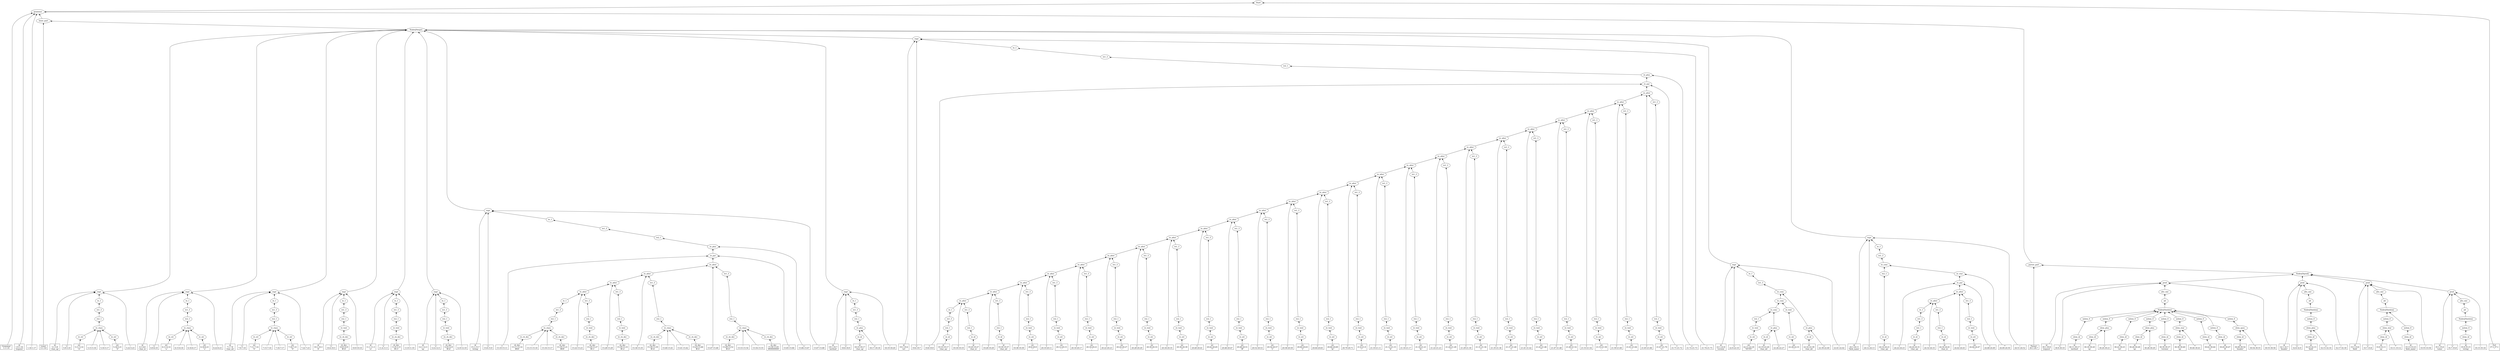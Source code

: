 digraph g {
rankdir=BT;
n28876800 [label="Start"];
n28897104 -> n28876800;
n28897104 [label="grammar"];
n28745472 -> n28897104;
n28745472 [label="'Grammar'\n1:1-1:8",shape=box];
n28745408 -> n28897104;
n28745408 [label="id\n1:9-1:16\n'request'",shape=box];
n28745344 -> n28897104;
n28745344 [label="';'\n1:16-1:17",shape=box];
n28878560 -> n28897104;
n28878560 [label="lexer_part"];
n28745280 -> n28878560;
n28745280 [label="'Lexer'\n3:1-3:6",shape=box];
n28819712 -> n28878560;
n28819712 [label="Nodes[Nexpr]"];
n28860288 -> n28819712;
n28860288 [label="expr"];
n28745216 -> n28860288;
n28745216 [label="id\n5:1-5:8\n'char_up'",shape=box];
n28745152 -> n28860288;
n28745152 [label="'='\n5:9-5:10",shape=box];
n28819840 -> n28860288;
n28819840 [label="re_1"];
n28819904 -> n28819840;
n28819904 [label="re1_3"];
n28819968 -> n28819904;
n28819968 [label="re2_1"];
n28747552 -> n28819968;
n28747552 [label="re_class"];
n28820096 -> n28747552;
n28820096 [label="re_str"];
n28745088 -> n28820096;
n28745088 [label="str\n5:11-5:14\n'\'A\''",shape=box];
n28745024 -> n28747552;
n28745024 [label="'.'\n5:15-5:16",shape=box];
n28744960 -> n28747552;
n28744960 [label="'.'\n5:16-5:17",shape=box];
n28820032 -> n28747552;
n28820032 [label="re_str"];
n28744896 -> n28820032;
n28744896 [label="str\n5:18-5:21\n'\'Z\''",shape=box];
n28744832 -> n28860288;
n28744832 [label="';'\n5:22-5:23",shape=box];
n28860160 -> n28819712;
n28860160 [label="expr"];
n28744768 -> n28860160;
n28744768 [label="id\n6:1-6:8\n'char_lo'",shape=box];
n28744704 -> n28860160;
n28744704 [label="'='\n6:9-6:10",shape=box];
n28868480 -> n28860160;
n28868480 [label="re_1"];
n28868544 -> n28868480;
n28868544 [label="re1_3"];
n28819456 -> n28868544;
n28819456 [label="re2_1"];
n28747456 -> n28819456;
n28747456 [label="re_class"];
n28819584 -> n28747456;
n28819584 [label="re_str"];
n28744640 -> n28819584;
n28744640 [label="str\n6:11-6:14\n'\'a\''",shape=box];
n28744576 -> n28747456;
n28744576 [label="'.'\n6:15-6:16",shape=box];
n28744512 -> n28747456;
n28744512 [label="'.'\n6:16-6:17",shape=box];
n28819520 -> n28747456;
n28819520 [label="re_str"];
n28744448 -> n28819520;
n28744448 [label="str\n6:18-6:21\n'\'z\''",shape=box];
n28744384 -> n28860160;
n28744384 [label="';'\n6:22-6:23",shape=box];
n28860032 -> n28819712;
n28860032 [label="expr"];
n28744320 -> n28860032;
n28744320 [label="id\n7:1-7:8\n'char_nb'",shape=box];
n28744256 -> n28860032;
n28744256 [label="'='\n7:9-7:10",shape=box];
n28868096 -> n28860032;
n28868096 [label="re_1"];
n28868160 -> n28868096;
n28868160 [label="re1_3"];
n28868224 -> n28868160;
n28868224 [label="re2_1"];
n28747360 -> n28868224;
n28747360 [label="re_class"];
n28868352 -> n28747360;
n28868352 [label="re_str"];
n28744192 -> n28868352;
n28744192 [label="str\n7:11-7:14\n'\'0\''",shape=box];
n28744128 -> n28747360;
n28744128 [label="'.'\n7:15-7:16",shape=box];
n28744064 -> n28747360;
n28744064 [label="'.'\n7:16-7:17",shape=box];
n28868288 -> n28747360;
n28868288 [label="re_str"];
n28744000 -> n28868288;
n28744000 [label="str\n7:18-7:21\n'\'9\''",shape=box];
n28743936 -> n28860032;
n28743936 [label="';'\n7:22-7:23",shape=box];
n28859904 -> n28819712;
n28859904 [label="expr"];
n28743872 -> n28859904;
n28743872 [label="id\n10:1-10:3\n'lf'",shape=box];
n28743808 -> n28859904;
n28743808 [label="'='\n10:4-10:5",shape=box];
n28867712 -> n28859904;
n28867712 [label="re_1"];
n28867776 -> n28867712;
n28867776 [label="re1_3"];
n28867840 -> n28867776;
n28867840 [label="re2_1"];
n28867904 -> n28867840;
n28867904 [label="re_text"];
n28867968 -> n28867904;
n28867968 [label="re_ch_dec"];
n28743744 -> n28867968;
n28743744 [label="ch_dec\n10:6-10:9\n'#10'",shape=box];
n28743680 -> n28859904;
n28743680 [label="';'\n10:9-10:10",shape=box];
n28859776 -> n28819712;
n28859776 [label="expr"];
n28743616 -> n28859776;
n28743616 [label="id\n11:1-11:3\n'cr'",shape=box];
n28743552 -> n28859776;
n28743552 [label="'='\n11:4-11:5",shape=box];
n28867328 -> n28859776;
n28867328 [label="re_1"];
n28867392 -> n28867328;
n28867392 [label="re1_3"];
n28867456 -> n28867392;
n28867456 [label="re2_1"];
n28867520 -> n28867456;
n28867520 [label="re_text"];
n28867584 -> n28867520;
n28867584 [label="re_ch_dec"];
n28743488 -> n28867584;
n28743488 [label="ch_dec\n11:6-11:9\n'#13'",shape=box];
n28743424 -> n28859776;
n28743424 [label="';'\n11:9-11:10",shape=box];
n28859648 -> n28819712;
n28859648 [label="expr"];
n28743360 -> n28859648;
n28743360 [label="id\n12:1-12:3\n'sp'",shape=box];
n28743296 -> n28859648;
n28743296 [label="'='\n12:4-12:5",shape=box];
n28866944 -> n28859648;
n28866944 [label="re_1"];
n28867008 -> n28866944;
n28867008 [label="re1_3"];
n28867072 -> n28867008;
n28867072 [label="re2_1"];
n28867136 -> n28867072;
n28867136 [label="re_text"];
n28867200 -> n28867136;
n28867200 [label="re_ch_dec"];
n28743232 -> n28867200;
n28743232 [label="ch_dec\n12:6-12:9\n'#32'",shape=box];
n28743168 -> n28859648;
n28743168 [label="';'\n12:9-12:10",shape=box];
n28859520 -> n28819712;
n28859520 [label="expr"];
n28743104 -> n28859520;
n28743104 [label="id\n15:1-15:7\n'string'",shape=box];
n28743040 -> n28859520;
n28743040 [label="'='\n15:8-15:9",shape=box];
n28865344 -> n28859520;
n28865344 [label="re_1"];
n28865408 -> n28865344;
n28865408 [label="re1_3"];
n28865472 -> n28865408;
n28865472 [label="re2_1"];
n28841376 -> n28865472;
n28841376 [label="re_plus"];
n28841456 -> n28841376;
n28841456 [label="re_par"];
n28742976 -> n28841456;
n28742976 [label="'('\n15:10-15:11",shape=box];
n28841536 -> n28841456;
n28841536 [label="re_alter"];
n28841616 -> n28841536;
n28841616 [label="re_alter"];
n28841696 -> n28841616;
n28841696 [label="re_alter"];
n28841776 -> n28841696;
n28841776 [label="re_alter"];
n28866560 -> n28841776;
n28866560 [label="re_1"];
n28866624 -> n28866560;
n28866624 [label="re1_3"];
n28866688 -> n28866624;
n28866688 [label="re2_1"];
n28747264 -> n28866688;
n28747264 [label="re_class"];
n28866816 -> n28747264;
n28866816 [label="re_ch_dec"];
n28742912 -> n28866816;
n28742912 [label="ch_dec\n15:11-15:14\n'#00'",shape=box];
n28742848 -> n28747264;
n28742848 [label="'.'\n15:15-15:16",shape=box];
n28742784 -> n28747264;
n28742784 [label="'.'\n15:16-15:17",shape=box];
n28866752 -> n28747264;
n28866752 [label="re_ch_dec"];
n28742720 -> n28866752;
n28742720 [label="ch_dec\n15:18-15:21\n'#09'",shape=box];
n28742656 -> n28841776;
n28742656 [label="'|'\n15:22-15:23",shape=box];
n28866304 -> n28841776;
n28866304 [label="re1_3"];
n28866368 -> n28866304;
n28866368 [label="re2_1"];
n28866432 -> n28866368;
n28866432 [label="re_text"];
n28866496 -> n28866432;
n28866496 [label="re_ch_dec"];
n28742592 -> n28866496;
n28742592 [label="ch_dec\n15:24-15:27\n'#11'",shape=box];
n28742528 -> n28841696;
n28742528 [label="'|'\n15:28-15:29",shape=box];
n28866048 -> n28841696;
n28866048 [label="re1_3"];
n28866112 -> n28866048;
n28866112 [label="re2_1"];
n28866176 -> n28866112;
n28866176 [label="re_text"];
n28866240 -> n28866176;
n28866240 [label="re_ch_dec"];
n28742464 -> n28866240;
n28742464 [label="ch_dec\n15:30-15:33\n'#12'",shape=box];
n28742400 -> n28841616;
n28742400 [label="'|'\n15:34-15:35",shape=box];
n28865792 -> n28841616;
n28865792 [label="re1_3"];
n28865856 -> n28865792;
n28865856 [label="re2_1"];
n28747168 -> n28865856;
n28747168 [label="re_class"];
n28865984 -> n28747168;
n28865984 [label="re_ch_dec"];
n28742336 -> n28865984;
n28742336 [label="ch_dec\n15:36-15:39\n'#14'",shape=box];
n28742272 -> n28747168;
n28742272 [label="'.'\n15:40-15:41",shape=box];
n28742208 -> n28747168;
n28742208 [label="'.'\n15:41-15:42",shape=box];
n28865920 -> n28747168;
n28865920 [label="re_ch_dec"];
n28742144 -> n28865920;
n28742144 [label="ch_dec\n15:43-15:46\n'#31'",shape=box];
n28742080 -> n28841536;
n28742080 [label="'|'\n15:47-15:48",shape=box];
n28865536 -> n28841536;
n28865536 [label="re1_3"];
n28865600 -> n28865536;
n28865600 [label="re2_1"];
n28747072 -> n28865600;
n28747072 [label="re_class"];
n28865728 -> n28747072;
n28865728 [label="re_ch_dec"];
n28742016 -> n28865728;
n28742016 [label="ch_dec\n15:49-15:52\n'#33'",shape=box];
n28741952 -> n28747072;
n28741952 [label="'.'\n15:53-15:54",shape=box];
n28741888 -> n28747072;
n28741888 [label="'.'\n15:54-15:55",shape=box];
n28865664 -> n28747072;
n28865664 [label="re_ch_dec"];
n28741824 -> n28865664;
n28741824 [label="ch_dec\n15:56-15:65\n'#99999999'",shape=box];
n28741760 -> n28841456;
n28741760 [label="')'\n15:65-15:66",shape=box];
n28741696 -> n28841376;
n28741696 [label="'+'\n15:66-15:67",shape=box];
n28741632 -> n28859520;
n28741632 [label="';'\n15:67-15:68",shape=box];
n28859392 -> n28819712;
n28859392 [label="expr"];
n28798880 -> n28859392;
n28798880 [label="id\n18:1-18:7\n'method'",shape=box];
n28807104 -> n28859392;
n28807104 [label="'='\n18:8-18:9",shape=box];
n28865088 -> n28859392;
n28865088 [label="re_1"];
n28865152 -> n28865088;
n28865152 [label="re1_3"];
n28865216 -> n28865152;
n28865216 [label="re2_1"];
n28841216 -> n28865216;
n28841216 [label="re_plus"];
n28841296 -> n28841216;
n28841296 [label="re_id"];
n28807040 -> n28841296;
n28807040 [label="id\n18:10-18:17\n'char_up'",shape=box];
n28806976 -> n28841216;
n28806976 [label="'+'\n18:17-18:18",shape=box];
n28806912 -> n28859392;
n28806912 [label="';'\n18:19-18:20",shape=box];
n28859264 -> n28819712;
n28859264 [label="expr"];
n28806848 -> n28859264;
n28806848 [label="id\n19:1-19:4\n'uri'",shape=box];
n28806784 -> n28859264;
n28806784 [label="'='\n19:6-19:7",shape=box];
n28883328 -> n28859264;
n28883328 [label="re_1"];
n28883392 -> n28883328;
n28883392 [label="re1_3"];
n28883456 -> n28883392;
n28883456 [label="re2_1"];
n28879840 -> n28883456;
n28879840 [label="re_plus"];
n28879920 -> n28879840;
n28879920 [label="re_par"];
n28806720 -> n28879920;
n28806720 [label="'('\n19:8-19:9",shape=box];
n28880000 -> n28879920;
n28880000 [label="re_alter"];
n28880080 -> n28880000;
n28880080 [label="re_alter"];
n28880160 -> n28880080;
n28880160 [label="re_alter"];
n28880240 -> n28880160;
n28880240 [label="re_alter"];
n28880320 -> n28880240;
n28880320 [label="re_alter"];
n28880400 -> n28880320;
n28880400 [label="re_alter"];
n28880480 -> n28880400;
n28880480 [label="re_alter"];
n28880560 -> n28880480;
n28880560 [label="re_alter"];
n28880640 -> n28880560;
n28880640 [label="re_alter"];
n28880720 -> n28880640;
n28880720 [label="re_alter"];
n28880800 -> n28880720;
n28880800 [label="re_alter"];
n28839936 -> n28880800;
n28839936 [label="re_alter"];
n28840016 -> n28839936;
n28840016 [label="re_alter"];
n28840096 -> n28840016;
n28840096 [label="re_alter"];
n28840176 -> n28840096;
n28840176 [label="re_alter"];
n28840256 -> n28840176;
n28840256 [label="re_alter"];
n28840336 -> n28840256;
n28840336 [label="re_alter"];
n28840416 -> n28840336;
n28840416 [label="re_alter"];
n28840496 -> n28840416;
n28840496 [label="re_alter"];
n28840576 -> n28840496;
n28840576 [label="re_alter"];
n28840656 -> n28840576;
n28840656 [label="re_alter"];
n28840736 -> n28840656;
n28840736 [label="re_alter"];
n28840816 -> n28840736;
n28840816 [label="re_alter"];
n28840976 -> n28840816;
n28840976 [label="re_alter"];
n28864832 -> n28840976;
n28864832 [label="re_1"];
n28864896 -> n28864832;
n28864896 [label="re1_3"];
n28864960 -> n28864896;
n28864960 [label="re2_1"];
n28841136 -> n28864960;
n28841136 [label="re_id"];
n28806656 -> n28841136;
n28806656 [label="id\n19:10-19:17\n'char_up'",shape=box];
n28806592 -> n28840976;
n28806592 [label="'|'\n19:18-19:19",shape=box];
n28864704 -> n28840976;
n28864704 [label="re1_3"];
n28864768 -> n28864704;
n28864768 [label="re2_1"];
n28841056 -> n28864768;
n28841056 [label="re_id"];
n28806528 -> n28841056;
n28806528 [label="id\n19:20-19:27\n'char_lo'",shape=box];
n28806464 -> n28840816;
n28806464 [label="'|'\n19:28-19:29",shape=box];
n28864576 -> n28840816;
n28864576 [label="re1_3"];
n28864640 -> n28864576;
n28864640 [label="re2_1"];
n28840896 -> n28864640;
n28840896 [label="re_id"];
n28806400 -> n28840896;
n28806400 [label="id\n19:30-19:37\n'char_nb'",shape=box];
n28806336 -> n28840736;
n28806336 [label="'|'\n19:38-19:39",shape=box];
n28872512 -> n28840736;
n28872512 [label="re1_3"];
n28872576 -> n28872512;
n28872576 [label="re2_1"];
n28872640 -> n28872576;
n28872640 [label="re_text"];
n28864512 -> n28872640;
n28864512 [label="re_str"];
n28806272 -> n28864512;
n28806272 [label="str\n20:6-20:9\n'\'-\''",shape=box];
n28806208 -> n28840656;
n28806208 [label="'|'\n20:10-20:11",shape=box];
n28872256 -> n28840656;
n28872256 [label="re1_3"];
n28872320 -> n28872256;
n28872320 [label="re2_1"];
n28872384 -> n28872320;
n28872384 [label="re_text"];
n28872448 -> n28872384;
n28872448 [label="re_str"];
n28806144 -> n28872448;
n28806144 [label="str\n20:12-20:15\n'\'.\''",shape=box];
n28806080 -> n28840576;
n28806080 [label="'|'\n20:16-20:17",shape=box];
n28872000 -> n28840576;
n28872000 [label="re1_3"];
n28872064 -> n28872000;
n28872064 [label="re2_1"];
n28872128 -> n28872064;
n28872128 [label="re_text"];
n28872192 -> n28872128;
n28872192 [label="re_str"];
n28806016 -> n28872192;
n28806016 [label="str\n20:18-20:21\n'\'_\''",shape=box];
n28805952 -> n28840496;
n28805952 [label="'|'\n20:22-20:23",shape=box];
n28871744 -> n28840496;
n28871744 [label="re1_3"];
n28871808 -> n28871744;
n28871808 [label="re2_1"];
n28871872 -> n28871808;
n28871872 [label="re_text"];
n28871936 -> n28871872;
n28871936 [label="re_str"];
n28805888 -> n28871936;
n28805888 [label="str\n20:24-20:27\n'\'~\''",shape=box];
n28805824 -> n28840416;
n28805824 [label="'|'\n20:28-20:29",shape=box];
n28871488 -> n28840416;
n28871488 [label="re1_3"];
n28871552 -> n28871488;
n28871552 [label="re2_1"];
n28871616 -> n28871552;
n28871616 [label="re_text"];
n28871680 -> n28871616;
n28871680 [label="re_str"];
n28805760 -> n28871680;
n28805760 [label="str\n20:30-20:33\n'\':\''",shape=box];
n28805696 -> n28840336;
n28805696 [label="'|'\n20:34-20:35",shape=box];
n28871232 -> n28840336;
n28871232 [label="re1_3"];
n28871296 -> n28871232;
n28871296 [label="re2_1"];
n28871360 -> n28871296;
n28871360 [label="re_text"];
n28871424 -> n28871360;
n28871424 [label="re_str"];
n28805632 -> n28871424;
n28805632 [label="str\n20:36-20:39\n'\'/\''",shape=box];
n28805568 -> n28840256;
n28805568 [label="'|'\n20:40-20:41",shape=box];
n28870976 -> n28840256;
n28870976 [label="re1_3"];
n28871040 -> n28870976;
n28871040 [label="re2_1"];
n28871104 -> n28871040;
n28871104 [label="re_text"];
n28871168 -> n28871104;
n28871168 [label="re_str"];
n28805504 -> n28871168;
n28805504 [label="str\n20:42-20:45\n'\'?\''",shape=box];
n28805440 -> n28840176;
n28805440 [label="'|'\n20:46-20:47",shape=box];
n28870720 -> n28840176;
n28870720 [label="re1_3"];
n28870784 -> n28870720;
n28870784 [label="re2_1"];
n28870848 -> n28870784;
n28870848 [label="re_text"];
n28870912 -> n28870848;
n28870912 [label="re_str"];
n28805376 -> n28870912;
n28805376 [label="str\n20:48-20:51\n'\'#\''",shape=box];
n28805312 -> n28840096;
n28805312 [label="'|'\n20:52-20:53",shape=box];
n28870464 -> n28840096;
n28870464 [label="re1_3"];
n28870528 -> n28870464;
n28870528 [label="re2_1"];
n28870592 -> n28870528;
n28870592 [label="re_text"];
n28870656 -> n28870592;
n28870656 [label="re_str"];
n28805248 -> n28870656;
n28805248 [label="str\n20:54-20:57\n'\'[\''",shape=box];
n28805184 -> n28840016;
n28805184 [label="'|'\n20:58-20:59",shape=box];
n28870208 -> n28840016;
n28870208 [label="re1_3"];
n28870272 -> n28870208;
n28870272 [label="re2_1"];
n28870336 -> n28870272;
n28870336 [label="re_text"];
n28870400 -> n28870336;
n28870400 [label="re_str"];
n28805120 -> n28870400;
n28805120 [label="str\n20:60-20:63\n'\']\''",shape=box];
n28805056 -> n28839936;
n28805056 [label="'|'\n20:64-20:65",shape=box];
n28869952 -> n28839936;
n28869952 [label="re1_3"];
n28870016 -> n28869952;
n28870016 [label="re2_1"];
n28870080 -> n28870016;
n28870080 [label="re_text"];
n28870144 -> n28870080;
n28870144 [label="re_str"];
n28804992 -> n28870144;
n28804992 [label="str\n20:66-20:69\n'\'@\''",shape=box];
n28804928 -> n28880800;
n28804928 [label="'|'\n20:70-20:71",shape=box];
n28869696 -> n28880800;
n28869696 [label="re1_3"];
n28869760 -> n28869696;
n28869760 [label="re2_1"];
n28869824 -> n28869760;
n28869824 [label="re_text"];
n28869888 -> n28869824;
n28869888 [label="re_str"];
n28804864 -> n28869888;
n28804864 [label="str\n21:6-21:9\n'\'!\''",shape=box];
n28804800 -> n28880720;
n28804800 [label="'|'\n21:10-21:11",shape=box];
n28869440 -> n28880720;
n28869440 [label="re1_3"];
n28869504 -> n28869440;
n28869504 [label="re2_1"];
n28869568 -> n28869504;
n28869568 [label="re_text"];
n28869632 -> n28869568;
n28869632 [label="re_str"];
n28804736 -> n28869632;
n28804736 [label="str\n21:12-21:15\n'\'$\''",shape=box];
n28804672 -> n28880640;
n28804672 [label="'|'\n21:16-21:17",shape=box];
n28869184 -> n28880640;
n28869184 [label="re1_3"];
n28869248 -> n28869184;
n28869248 [label="re2_1"];
n28869312 -> n28869248;
n28869312 [label="re_text"];
n28869376 -> n28869312;
n28869376 [label="re_str"];
n28804608 -> n28869376;
n28804608 [label="str\n21:18-21:21\n'\'&\''",shape=box];
n28804544 -> n28880560;
n28804544 [label="'|'\n21:22-21:23",shape=box];
n28868928 -> n28880560;
n28868928 [label="re1_3"];
n28868992 -> n28868928;
n28868992 [label="re2_1"];
n28869056 -> n28868992;
n28869056 [label="re_text"];
n28869120 -> n28869056;
n28869120 [label="re_str"];
n28804480 -> n28869120;
n28804480 [label="str\n21:24-21:28\n'\'\\\'\''",shape=box];
n28804416 -> n28880480;
n28804416 [label="'|'\n21:29-21:30",shape=box];
n28868672 -> n28880480;
n28868672 [label="re1_3"];
n28868736 -> n28868672;
n28868736 [label="re2_1"];
n28868800 -> n28868736;
n28868800 [label="re_text"];
n28868864 -> n28868800;
n28868864 [label="re_str"];
n28804352 -> n28868864;
n28804352 [label="str\n21:31-21:34\n'\'(\''",shape=box];
n28804288 -> n28880400;
n28804288 [label="'|'\n21:35-21:36",shape=box];
n28884800 -> n28880400;
n28884800 [label="re1_3"];
n28884864 -> n28884800;
n28884864 [label="re2_1"];
n28884928 -> n28884864;
n28884928 [label="re_text"];
n28868608 -> n28884928;
n28868608 [label="re_str"];
n28804224 -> n28868608;
n28804224 [label="str\n21:37-21:40\n'\')\''",shape=box];
n28804160 -> n28880320;
n28804160 [label="'|'\n21:41-21:42",shape=box];
n28884544 -> n28880320;
n28884544 [label="re1_3"];
n28884608 -> n28884544;
n28884608 [label="re2_1"];
n28884672 -> n28884608;
n28884672 [label="re_text"];
n28884736 -> n28884672;
n28884736 [label="re_str"];
n28804096 -> n28884736;
n28804096 [label="str\n21:43-21:46\n'\'*\''",shape=box];
n28804032 -> n28880240;
n28804032 [label="'|'\n21:47-21:48",shape=box];
n28884288 -> n28880240;
n28884288 [label="re1_3"];
n28884352 -> n28884288;
n28884352 [label="re2_1"];
n28884416 -> n28884352;
n28884416 [label="re_text"];
n28884480 -> n28884416;
n28884480 [label="re_str"];
n28803968 -> n28884480;
n28803968 [label="str\n21:49-21:52\n'\'+\''",shape=box];
n28803904 -> n28880160;
n28803904 [label="'|'\n21:53-21:54",shape=box];
n28884032 -> n28880160;
n28884032 [label="re1_3"];
n28884096 -> n28884032;
n28884096 [label="re2_1"];
n28884160 -> n28884096;
n28884160 [label="re_text"];
n28884224 -> n28884160;
n28884224 [label="re_str"];
n28803840 -> n28884224;
n28803840 [label="str\n21:55-21:58\n'\',\''",shape=box];
n28803776 -> n28880080;
n28803776 [label="'|'\n21:59-21:60",shape=box];
n28883776 -> n28880080;
n28883776 [label="re1_3"];
n28883840 -> n28883776;
n28883840 [label="re2_1"];
n28883904 -> n28883840;
n28883904 [label="re_text"];
n28883968 -> n28883904;
n28883968 [label="re_str"];
n28803712 -> n28883968;
n28803712 [label="str\n21:61-21:64\n'\';\''",shape=box];
n28803648 -> n28880000;
n28803648 [label="'|'\n21:65-21:66",shape=box];
n28883520 -> n28880000;
n28883520 [label="re1_3"];
n28883584 -> n28883520;
n28883584 [label="re2_1"];
n28883648 -> n28883584;
n28883648 [label="re_text"];
n28883712 -> n28883648;
n28883712 [label="re_str"];
n28803584 -> n28883712;
n28803584 [label="str\n21:67-21:70\n'\'=\''",shape=box];
n28803520 -> n28879920;
n28803520 [label="')'\n21:71-21:72",shape=box];
n28803456 -> n28879840;
n28803456 [label="'+'\n21:72-21:73",shape=box];
n28803392 -> n28859264;
n28803392 [label="';'\n21:74-21:75",shape=box];
n28859136 -> n28819712;
n28859136 [label="expr"];
n28803328 -> n28859136;
n28803328 [label="id\n22:1-22:8\n'version'",shape=box];
n28803264 -> n28859136;
n28803264 [label="'='\n22:9-22:10",shape=box];
n28882816 -> n28859136;
n28882816 [label="re_1"];
n28882880 -> n28882816;
n28882880 [label="re1_3"];
n28879280 -> n28882880;
n28879280 [label="re_conc"];
n28879520 -> n28879280;
n28879520 [label="re_conc"];
n28879600 -> n28879520;
n28879600 [label="re_conc"];
n28883072 -> n28879600;
n28883072 [label="re2_1"];
n28883136 -> n28883072;
n28883136 [label="re_text"];
n28883200 -> n28883136;
n28883200 [label="re_str"];
n28803200 -> n28883200;
n28803200 [label="str\n22:11-22:18\n'\'HTTP/\''",shape=box];
n28879680 -> n28879600;
n28879680 [label="re_plus"];
n28879760 -> n28879680;
n28879760 [label="re_id"];
n28803136 -> n28879760;
n28803136 [label="id\n22:19-22:26\n'char_nb'",shape=box];
n28803072 -> n28879680;
n28803072 [label="'+'\n22:26-22:27",shape=box];
n28882944 -> n28879520;
n28882944 [label="re_text"];
n28883008 -> n28882944;
n28883008 [label="re_str"];
n28823488 -> n28883008;
n28823488 [label="str\n22:28-22:31\n'\'.\''",shape=box];
n28879360 -> n28879280;
n28879360 [label="re_plus"];
n28879440 -> n28879360;
n28879440 [label="re_id"];
n28823424 -> n28879440;
n28823424 [label="id\n22:32-22:39\n'char_nb'",shape=box];
n28823360 -> n28879360;
n28823360 [label="'+'\n22:39-22:40",shape=box];
n28823296 -> n28859136;
n28823296 [label="';'\n22:41-22:42",shape=box];
n28859008 -> n28819712;
n28859008 [label="expr"];
n28823232 -> n28859008;
n28823232 [label="id\n24:1-24:11\n'field_name'",shape=box];
n28823168 -> n28859008;
n28823168 [label="'='\n24:12-24:13",shape=box];
n28881984 -> n28859008;
n28881984 [label="re_1"];
n28882048 -> n28881984;
n28882048 [label="re1_3"];
n28878640 -> n28882048;
n28878640 [label="re_conc"];
n28882688 -> n28878640;
n28882688 [label="re2_1"];
n28879200 -> n28882688;
n28879200 [label="re_id"];
n28823104 -> n28879200;
n28823104 [label="id\n24:14-24:21\n'char_up'",shape=box];
n28878720 -> n28878640;
n28878720 [label="re_star"];
n28878800 -> n28878720;
n28878800 [label="re_par"];
n28823040 -> n28878800;
n28823040 [label="'('\n24:22-24:23",shape=box];
n28878880 -> n28878800;
n28878880 [label="re_alter"];
n28878960 -> n28878880;
n28878960 [label="re_alter"];
n28882496 -> n28878960;
n28882496 [label="re_1"];
n28882560 -> n28882496;
n28882560 [label="re1_3"];
n28882624 -> n28882560;
n28882624 [label="re2_1"];
n28879120 -> n28882624;
n28879120 [label="re_id"];
n28822976 -> n28879120;
n28822976 [label="id\n24:24-24:31\n'char_up'",shape=box];
n28822912 -> n28878960;
n28822912 [label="'|'\n24:32-24:33",shape=box];
n28882368 -> n28878960;
n28882368 [label="re1_3"];
n28882432 -> n28882368;
n28882432 [label="re2_1"];
n28879040 -> n28882432;
n28879040 [label="re_id"];
n28822848 -> n28879040;
n28822848 [label="id\n24:34-24:41\n'char_lo'",shape=box];
n28822784 -> n28878880;
n28822784 [label="'|'\n24:42-24:43",shape=box];
n28882112 -> n28878880;
n28882112 [label="re1_3"];
n28882176 -> n28882112;
n28882176 [label="re2_1"];
n28882240 -> n28882176;
n28882240 [label="re_text"];
n28882304 -> n28882240;
n28882304 [label="re_str"];
n28822720 -> n28882304;
n28822720 [label="str\n24:44-24:47\n'\'-\''",shape=box];
n28822656 -> n28878800;
n28822656 [label="')'\n24:48-24:49",shape=box];
n28822592 -> n28878720;
n28822592 [label="'*'\n24:49-24:50",shape=box];
n28822528 -> n28859008;
n28822528 [label="';'\n24:51-24:52",shape=box];
n28746592 -> n28897104;
n28746592 [label="parser_part"];
n28822464 -> n28746592;
n28822464 [label="'Parser'\n26:1-26:7",shape=box];
n28881088 -> n28746592;
n28881088 [label="Nodes[Nprod]"];
n28858880 -> n28881088;
n28858880 [label="prod"];
n28822400 -> n28858880;
n28822400 [label="id\n30:1-30:8\n'request'",shape=box];
n28822336 -> n28858880;
n28822336 [label="'='\n30:9-30:10",shape=box];
n28881152 -> n28858880;
n28881152 [label="alts_one"];
n28746976 -> n28881152;
n28746976 [label="alt"];
n28881792 -> n28746976;
n28881792 [label="Nodes[Nnelem]"];
n28881856 -> n28881792;
n28881856 [label="nelem_0"];
n28878480 -> n28881856;
n28878480 [label="elem_id"];
n28822272 -> n28878480;
n28822272 [label="id\n30:11-30:17\n'method'",shape=box];
n28881664 -> n28881792;
n28881664 [label="nelem_0"];
n28878320 -> n28881664;
n28878320 [label="elem_plus"];
n28878400 -> n28878320;
n28878400 [label="elem_id"];
n28822208 -> n28878400;
n28822208 [label="id\n30:18-30:20\n'sp'",shape=box];
n28822144 -> n28878320;
n28822144 [label="'+'\n30:20-30:21",shape=box];
n28881600 -> n28881792;
n28881600 [label="nelem_0"];
n28878240 -> n28881600;
n28878240 [label="elem_id"];
n28822080 -> n28878240;
n28822080 [label="id\n30:22-30:25\n'uri'",shape=box];
n28881536 -> n28881792;
n28881536 [label="nelem_0"];
n28878000 -> n28881536;
n28878000 [label="elem_plus"];
n28878080 -> n28878000;
n28878080 [label="elem_id"];
n28822016 -> n28878080;
n28822016 [label="id\n30:26-30:28\n'sp'",shape=box];
n28821952 -> n28878000;
n28821952 [label="'+'\n30:28-30:29",shape=box];
n28881472 -> n28881792;
n28881472 [label="nelem_0"];
n28877920 -> n28881472;
n28877920 [label="elem_id"];
n28821888 -> n28877920;
n28821888 [label="id\n30:30-30:37\n'version'",shape=box];
n28881408 -> n28881792;
n28881408 [label="nelem_0"];
n28877760 -> n28881408;
n28877760 [label="elem_star"];
n28877840 -> n28877760;
n28877840 [label="elem_id"];
n28821824 -> n28877840;
n28821824 [label="id\n30:38-30:40\n'sp'",shape=box];
n28821760 -> n28877760;
n28821760 [label="'*'\n30:40-30:41",shape=box];
n28881344 -> n28881792;
n28881344 [label="nelem_0"];
n28877680 -> n28881344;
n28877680 [label="elem_id"];
n28821696 -> n28877680;
n28821696 [label="id\n30:42-30:44\n'cr'",shape=box];
n28881280 -> n28881792;
n28881280 [label="nelem_0"];
n28877600 -> n28881280;
n28877600 [label="elem_id"];
n28821632 -> n28877600;
n28821632 [label="id\n30:45-30:47\n'lf'",shape=box];
n28881216 -> n28881792;
n28881216 [label="nelem_0"];
n28877440 -> n28881216;
n28877440 [label="elem_ques"];
n28877520 -> n28877440;
n28877520 [label="elem_id"];
n28821568 -> n28877520;
n28821568 [label="id\n30:48-30:54\n'header'",shape=box];
n28821504 -> n28877440;
n28821504 [label="'?'\n30:54-30:55",shape=box];
n28821440 -> n28858880;
n28821440 [label="';'\n30:55-30:56",shape=box];
n28858752 -> n28881088;
n28858752 [label="prod"];
n28821376 -> n28858752;
n28821376 [label="id\n32:1-32:7\n'header'",shape=box];
n28821312 -> n28858752;
n28821312 [label="'='\n32:8-32:9",shape=box];
n28893056 -> n28858752;
n28893056 [label="alts_one"];
n28746880 -> n28893056;
n28746880 [label="alt"];
n28880896 -> n28746880;
n28880896 [label="Nodes[Nnelem]"];
n28880960 -> n28880896;
n28880960 [label="nelem_0"];
n28877280 -> n28880960;
n28877280 [label="elem_plus"];
n28877360 -> n28877280;
n28877360 [label="elem_id"];
n28821248 -> n28877360;
n28821248 [label="id\n32:10-32:15\n'field'",shape=box];
n28821184 -> n28877280;
n28821184 [label="'+'\n32:15-32:16",shape=box];
n28821120 -> n28858752;
n28821120 [label="';'\n32:17-32:18",shape=box];
n28858624 -> n28881088;
n28858624 [label="prod"];
n28821056 -> n28858624;
n28821056 [label="id\n33:1-33:6\n'field'",shape=box];
n28820992 -> n28858624;
n28820992 [label="'='\n33:7-33:8",shape=box];
n28892736 -> n28858624;
n28892736 [label="alts_one"];
n28746784 -> n28892736;
n28746784 [label="alt"];
n28892928 -> n28746784;
n28892928 [label="Nodes[Nnelem]"];
n28892992 -> n28892928;
n28892992 [label="nelem_0"];
n28877120 -> n28892992;
n28877120 [label="elem_star"];
n28877200 -> n28877120;
n28877200 [label="elem_id"];
n28820928 -> n28877200;
n28820928 [label="id\n33:9-33:11\n'sp'",shape=box];
n28820864 -> n28877120;
n28820864 [label="'*'\n33:11-33:12",shape=box];
n28892800 -> n28892928;
n28892800 [label="nelem_0"];
n28877040 -> n28892800;
n28877040 [label="elem_id"];
n28820800 -> n28877040;
n28820800 [label="id\n33:13-33:23\n'field_name'",shape=box];
n28820736 -> n28858624;
n28820736 [label="';'\n33:55-33:56",shape=box];
n28858496 -> n28881088;
n28858496 [label="prod"];
n28820672 -> n28858496;
n28820672 [label="id\n35:1-35:6\n'value'",shape=box];
n28820608 -> n28858496;
n28820608 [label="'='\n35:7-35:8",shape=box];
n28892480 -> n28858496;
n28892480 [label="alts_one"];
n28746688 -> n28892480;
n28746688 [label="alt"];
n28892608 -> n28746688;
n28892608 [label="Nodes[Nnelem]"];
n28892672 -> n28892608;
n28892672 [label="nelem_0"];
n28876880 -> n28892672;
n28876880 [label="elem_id"];
n28820544 -> n28876880;
n28820544 [label="id\n35:9-35:15\n'string'",shape=box];
n28820480 -> n28858496;
n28820480 [label="';'\n35:15-35:16",shape=box];
n28820416 -> n28876800;
n28820416 [label="Eof\n37:1-37:1\n''",shape=box];
{ rank=same
n28745472->n28745408->n28745344->n28745280->n28745216->n28745152->n28745088->n28745024->n28744960->n28744896->n28744832->n28744768->n28744704->n28744640->n28744576->n28744512->n28744448->n28744384->n28744320->n28744256->n28744192->n28744128->n28744064->n28744000->n28743936->n28743872->n28743808->n28743744->n28743680->n28743616->n28743552->n28743488->n28743424->n28743360->n28743296->n28743232->n28743168->n28743104->n28743040->n28742976->n28742912->n28742848->n28742784->n28742720->n28742656->n28742592->n28742528->n28742464->n28742400->n28742336->n28742272->n28742208->n28742144->n28742080->n28742016->n28741952->n28741888->n28741824->n28741760->n28741696->n28741632->n28798880->n28807104->n28807040->n28806976->n28806912->n28806848->n28806784->n28806720->n28806656->n28806592->n28806528->n28806464->n28806400->n28806336->n28806272->n28806208->n28806144->n28806080->n28806016->n28805952->n28805888->n28805824->n28805760->n28805696->n28805632->n28805568->n28805504->n28805440->n28805376->n28805312->n28805248->n28805184->n28805120->n28805056->n28804992->n28804928->n28804864->n28804800->n28804736->n28804672->n28804608->n28804544->n28804480->n28804416->n28804352->n28804288->n28804224->n28804160->n28804096->n28804032->n28803968->n28803904->n28803840->n28803776->n28803712->n28803648->n28803584->n28803520->n28803456->n28803392->n28803328->n28803264->n28803200->n28803136->n28803072->n28823488->n28823424->n28823360->n28823296->n28823232->n28823168->n28823104->n28823040->n28822976->n28822912->n28822848->n28822784->n28822720->n28822656->n28822592->n28822528->n28822464->n28822400->n28822336->n28822272->n28822208->n28822144->n28822080->n28822016->n28821952->n28821888->n28821824->n28821760->n28821696->n28821632->n28821568->n28821504->n28821440->n28821376->n28821312->n28821248->n28821184->n28821120->n28821056->n28820992->n28820928->n28820864->n28820800->n28820736->n28820672->n28820608->n28820544->n28820480->n28820416[style=invis];
}
}
